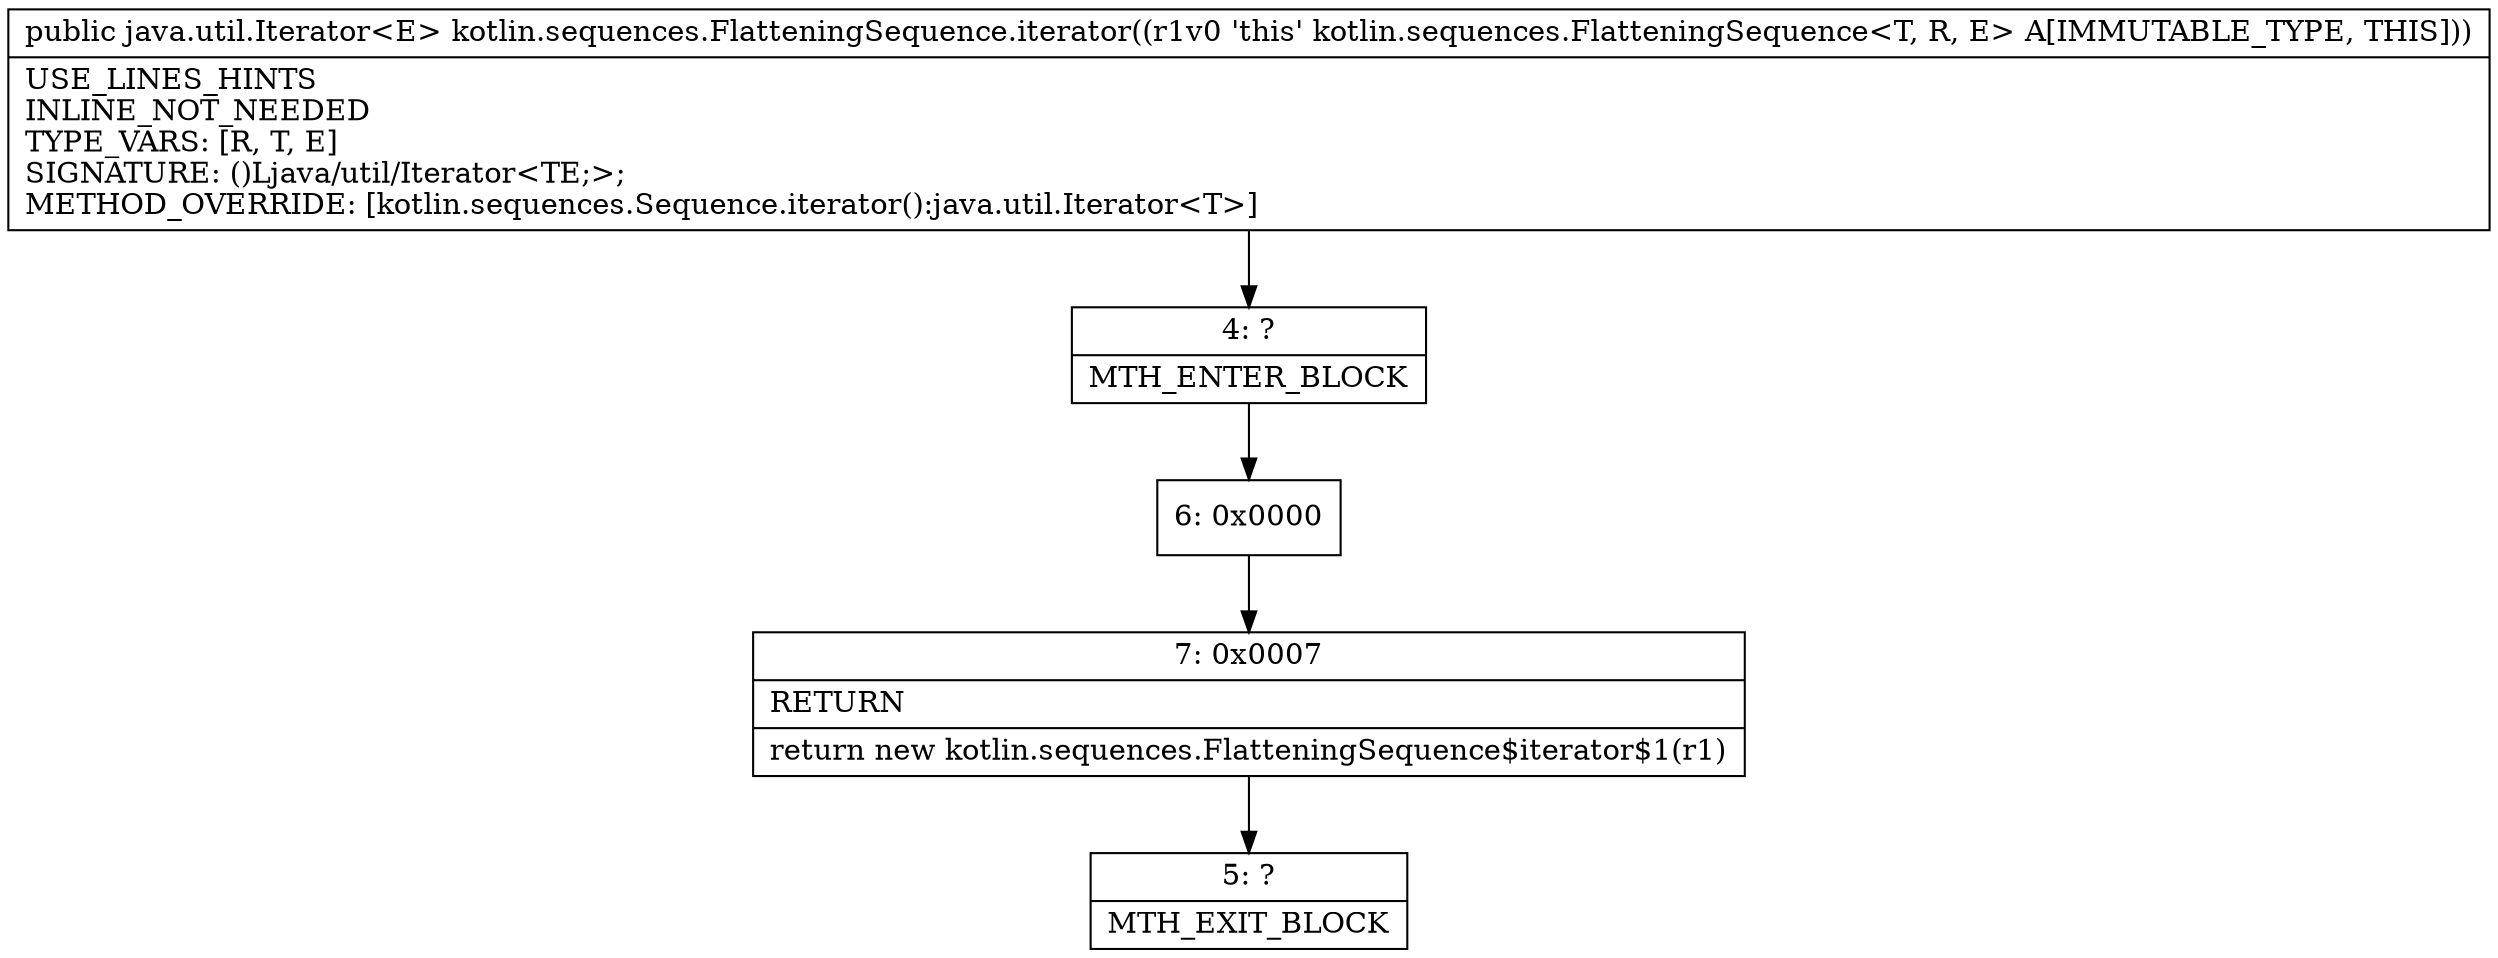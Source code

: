 digraph "CFG forkotlin.sequences.FlatteningSequence.iterator()Ljava\/util\/Iterator;" {
Node_4 [shape=record,label="{4\:\ ?|MTH_ENTER_BLOCK\l}"];
Node_6 [shape=record,label="{6\:\ 0x0000}"];
Node_7 [shape=record,label="{7\:\ 0x0007|RETURN\l|return new kotlin.sequences.FlatteningSequence$iterator$1(r1)\l}"];
Node_5 [shape=record,label="{5\:\ ?|MTH_EXIT_BLOCK\l}"];
MethodNode[shape=record,label="{public java.util.Iterator\<E\> kotlin.sequences.FlatteningSequence.iterator((r1v0 'this' kotlin.sequences.FlatteningSequence\<T, R, E\> A[IMMUTABLE_TYPE, THIS]))  | USE_LINES_HINTS\lINLINE_NOT_NEEDED\lTYPE_VARS: [R, T, E]\lSIGNATURE: ()Ljava\/util\/Iterator\<TE;\>;\lMETHOD_OVERRIDE: [kotlin.sequences.Sequence.iterator():java.util.Iterator\<T\>]\l}"];
MethodNode -> Node_4;Node_4 -> Node_6;
Node_6 -> Node_7;
Node_7 -> Node_5;
}

